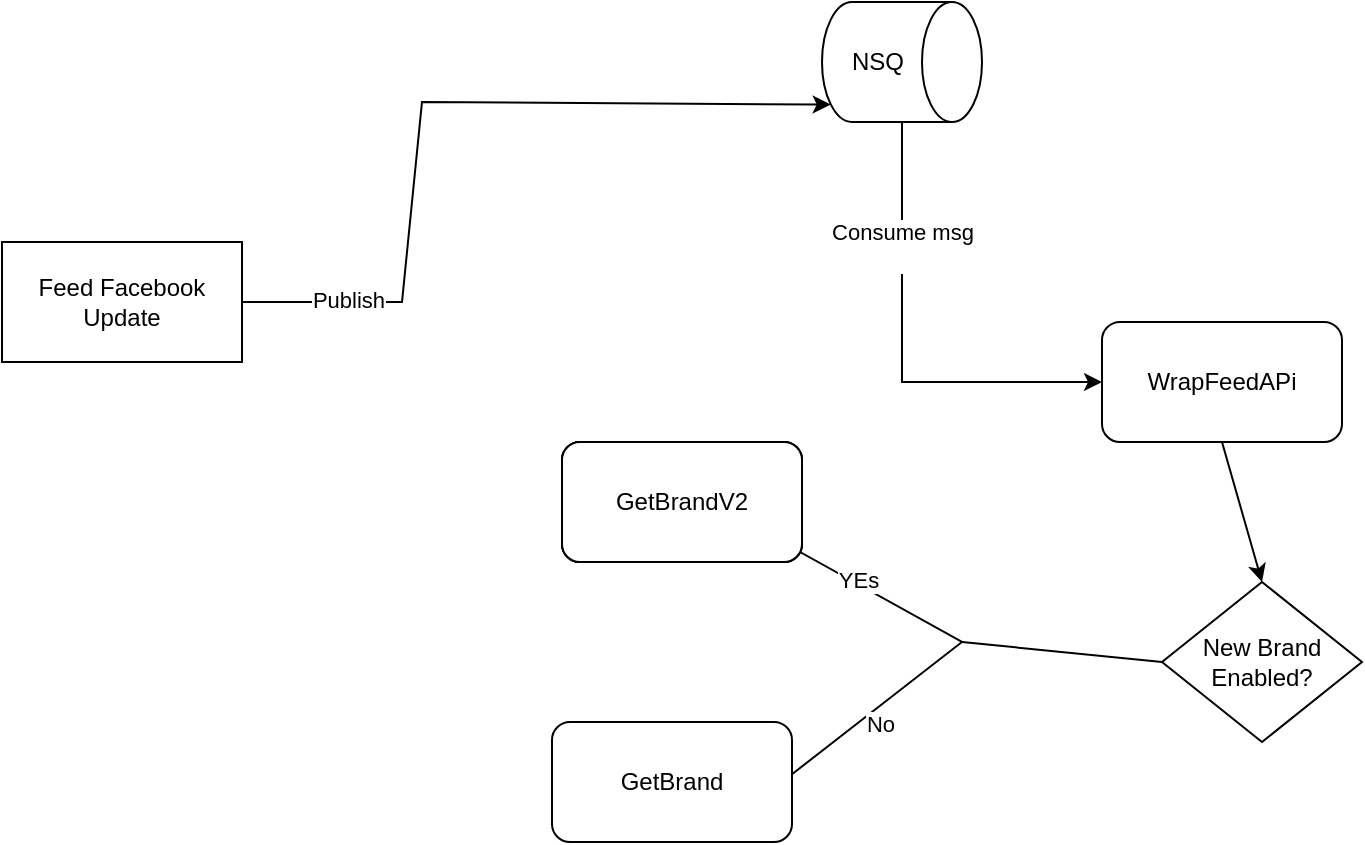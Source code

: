 <mxfile version="21.7.5" type="github">
  <diagram name="Page-1" id="L5tErASpBjstgxyI28Fx">
    <mxGraphModel dx="954" dy="542" grid="1" gridSize="10" guides="1" tooltips="1" connect="1" arrows="1" fold="1" page="1" pageScale="1" pageWidth="850" pageHeight="1100" math="0" shadow="0">
      <root>
        <mxCell id="0" />
        <mxCell id="1" parent="0" />
        <mxCell id="yJzTrBNExLULQbSkTHU3-1" value="Feed Facebook Update " style="rounded=0;whiteSpace=wrap;html=1;" vertex="1" parent="1">
          <mxGeometry x="90" y="210" width="120" height="60" as="geometry" />
        </mxCell>
        <mxCell id="yJzTrBNExLULQbSkTHU3-2" value="NSQ" style="shape=cylinder3;whiteSpace=wrap;html=1;boundedLbl=1;backgroundOutline=1;size=15;direction=south;" vertex="1" parent="1">
          <mxGeometry x="500" y="90" width="80" height="60" as="geometry" />
        </mxCell>
        <mxCell id="yJzTrBNExLULQbSkTHU3-3" value="" style="endArrow=classic;html=1;rounded=0;exitX=1;exitY=0.5;exitDx=0;exitDy=0;entryX=0.855;entryY=1;entryDx=0;entryDy=-4.35;entryPerimeter=0;" edge="1" parent="1" source="yJzTrBNExLULQbSkTHU3-1" target="yJzTrBNExLULQbSkTHU3-2">
          <mxGeometry width="50" height="50" relative="1" as="geometry">
            <mxPoint x="400" y="310" as="sourcePoint" />
            <mxPoint x="450" y="260" as="targetPoint" />
            <Array as="points">
              <mxPoint x="290" y="240" />
              <mxPoint x="300" y="140" />
            </Array>
          </mxGeometry>
        </mxCell>
        <mxCell id="yJzTrBNExLULQbSkTHU3-4" value="Publish" style="edgeLabel;html=1;align=center;verticalAlign=middle;resizable=0;points=[];" vertex="1" connectable="0" parent="yJzTrBNExLULQbSkTHU3-3">
          <mxGeometry x="-0.725" y="1" relative="1" as="geometry">
            <mxPoint as="offset" />
          </mxGeometry>
        </mxCell>
        <mxCell id="yJzTrBNExLULQbSkTHU3-5" value="" style="endArrow=classic;html=1;rounded=0;" edge="1" parent="1" source="yJzTrBNExLULQbSkTHU3-2" target="yJzTrBNExLULQbSkTHU3-6">
          <mxGeometry width="50" height="50" relative="1" as="geometry">
            <mxPoint x="400" y="310" as="sourcePoint" />
            <mxPoint x="700" y="280" as="targetPoint" />
            <Array as="points">
              <mxPoint x="540" y="280" />
            </Array>
          </mxGeometry>
        </mxCell>
        <mxCell id="yJzTrBNExLULQbSkTHU3-8" value="&lt;div&gt;Consume msg&lt;/div&gt;&lt;div&gt;&lt;br&gt;&lt;/div&gt;" style="edgeLabel;html=1;align=center;verticalAlign=middle;resizable=0;points=[];" vertex="1" connectable="0" parent="yJzTrBNExLULQbSkTHU3-5">
          <mxGeometry x="-0.461" relative="1" as="geometry">
            <mxPoint as="offset" />
          </mxGeometry>
        </mxCell>
        <mxCell id="yJzTrBNExLULQbSkTHU3-6" value="WrapFeedAPi" style="rounded=1;whiteSpace=wrap;html=1;" vertex="1" parent="1">
          <mxGeometry x="640" y="250" width="120" height="60" as="geometry" />
        </mxCell>
        <mxCell id="yJzTrBNExLULQbSkTHU3-7" value="New Brand Enabled?" style="rhombus;whiteSpace=wrap;html=1;" vertex="1" parent="1">
          <mxGeometry x="670" y="380" width="100" height="80" as="geometry" />
        </mxCell>
        <mxCell id="yJzTrBNExLULQbSkTHU3-9" value="" style="endArrow=classic;html=1;rounded=0;exitX=0.5;exitY=1;exitDx=0;exitDy=0;entryX=0.5;entryY=0;entryDx=0;entryDy=0;" edge="1" parent="1" source="yJzTrBNExLULQbSkTHU3-6" target="yJzTrBNExLULQbSkTHU3-7">
          <mxGeometry width="50" height="50" relative="1" as="geometry">
            <mxPoint x="400" y="310" as="sourcePoint" />
            <mxPoint x="450" y="260" as="targetPoint" />
          </mxGeometry>
        </mxCell>
        <mxCell id="yJzTrBNExLULQbSkTHU3-17" value="" style="endArrow=none;html=1;rounded=0;" edge="1" parent="1">
          <mxGeometry width="50" height="50" relative="1" as="geometry">
            <mxPoint x="480" y="480" as="sourcePoint" />
            <mxPoint x="480" y="360" as="targetPoint" />
            <Array as="points">
              <mxPoint x="570" y="410" />
            </Array>
          </mxGeometry>
        </mxCell>
        <mxCell id="yJzTrBNExLULQbSkTHU3-23" value="YEs" style="edgeLabel;html=1;align=center;verticalAlign=middle;resizable=0;points=[];" vertex="1" connectable="0" parent="yJzTrBNExLULQbSkTHU3-17">
          <mxGeometry x="0.614" y="-2" relative="1" as="geometry">
            <mxPoint as="offset" />
          </mxGeometry>
        </mxCell>
        <mxCell id="yJzTrBNExLULQbSkTHU3-24" value="No" style="edgeLabel;html=1;align=center;verticalAlign=middle;resizable=0;points=[];" vertex="1" connectable="0" parent="yJzTrBNExLULQbSkTHU3-17">
          <mxGeometry x="-0.479" y="-7" relative="1" as="geometry">
            <mxPoint as="offset" />
          </mxGeometry>
        </mxCell>
        <mxCell id="yJzTrBNExLULQbSkTHU3-18" value="" style="endArrow=none;html=1;rounded=0;entryX=0;entryY=0.5;entryDx=0;entryDy=0;" edge="1" parent="1" target="yJzTrBNExLULQbSkTHU3-7">
          <mxGeometry width="50" height="50" relative="1" as="geometry">
            <mxPoint x="570" y="410" as="sourcePoint" />
            <mxPoint x="460" y="320" as="targetPoint" />
          </mxGeometry>
        </mxCell>
        <mxCell id="yJzTrBNExLULQbSkTHU3-19" value="" style="rounded=1;whiteSpace=wrap;html=1;" vertex="1" parent="1">
          <mxGeometry x="370" y="310" width="120" height="60" as="geometry" />
        </mxCell>
        <mxCell id="yJzTrBNExLULQbSkTHU3-20" value="" style="rounded=1;whiteSpace=wrap;html=1;" vertex="1" parent="1">
          <mxGeometry x="370" y="310" width="120" height="60" as="geometry" />
        </mxCell>
        <mxCell id="yJzTrBNExLULQbSkTHU3-21" value="GetBrandV2" style="rounded=1;whiteSpace=wrap;html=1;" vertex="1" parent="1">
          <mxGeometry x="370" y="310" width="120" height="60" as="geometry" />
        </mxCell>
        <mxCell id="yJzTrBNExLULQbSkTHU3-22" value="GetBrand" style="rounded=1;whiteSpace=wrap;html=1;" vertex="1" parent="1">
          <mxGeometry x="365" y="450" width="120" height="60" as="geometry" />
        </mxCell>
      </root>
    </mxGraphModel>
  </diagram>
</mxfile>
